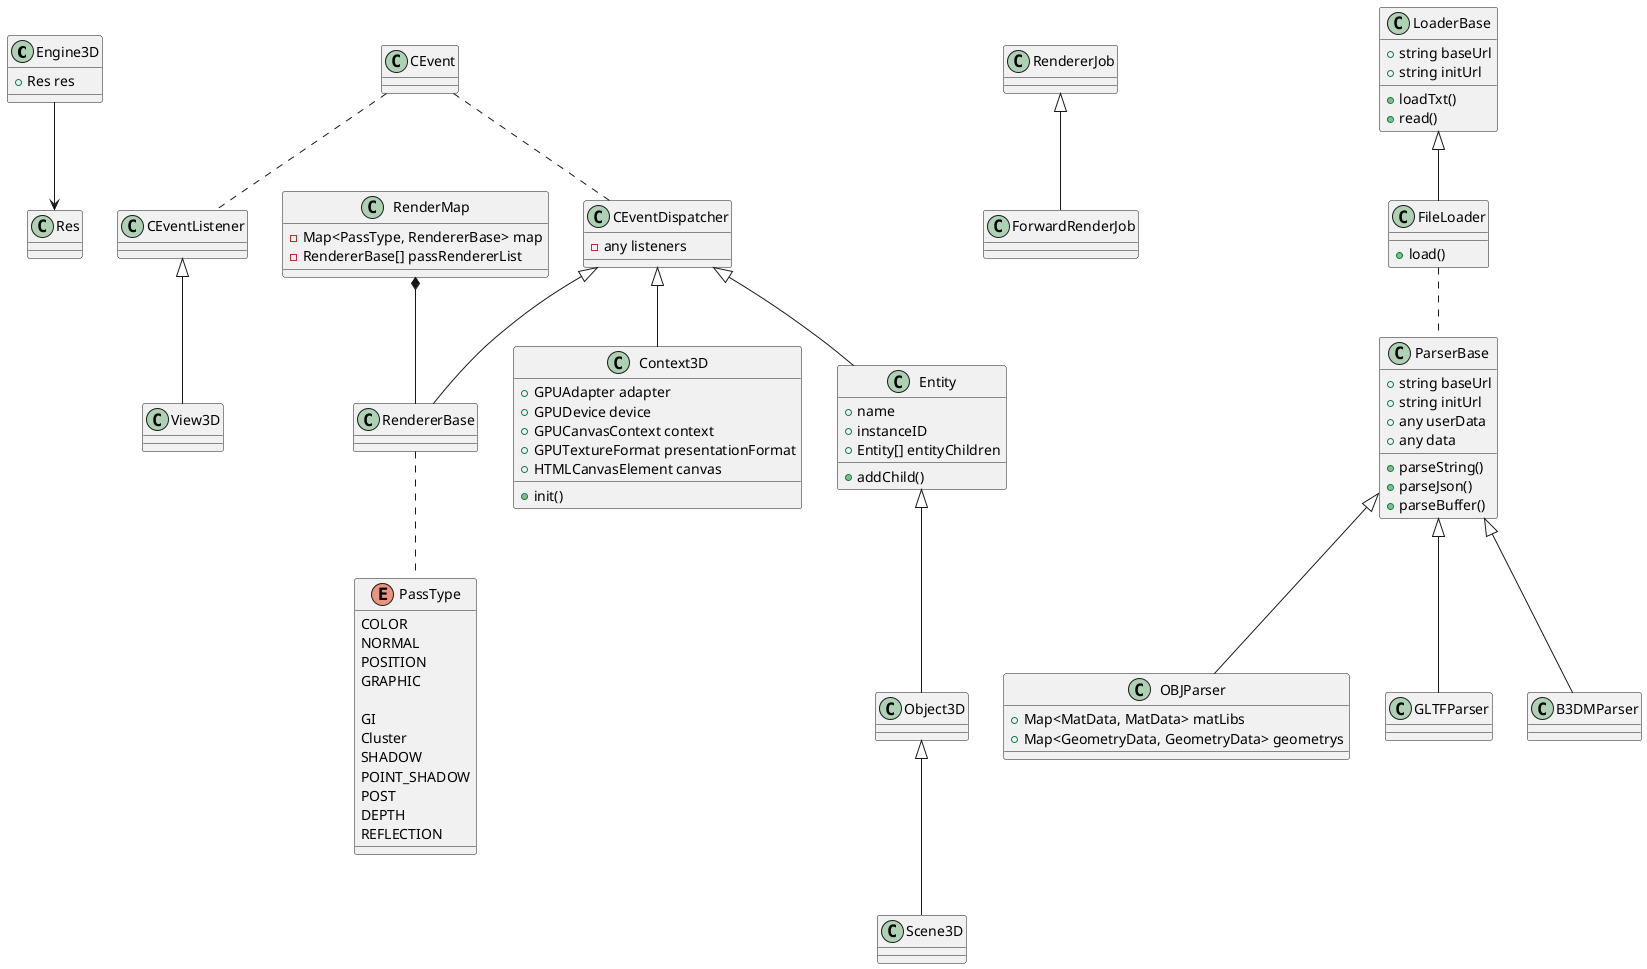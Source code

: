 @startuml

class Engine3D {
  +Res res
}

' asset
class Res

' Event
class CEvent
class CEventDispatcher {
  -any listeners
}
class CEventListener

' gfx/graphics/webGpu
class Context3D {
  +GPUAdapter adapter
  +GPUDevice device
  +GPUCanvasContext context
  +GPUTextureFormat presentationFormat
  +HTMLCanvasElement canvas

  +init()
}

' gfx/renderJob/jobs
class RendererJob
class ForwardRenderJob
class RenderMap {
  -Map<PassType, RendererBase> map
  -RendererBase[] passRendererList
}

' gfx/renderJob/passRenderer
class RendererBase

' gfx/renderJob/passRenderer/state
enum PassType {
  COLOR
  NORMAL
  POSITION
  GRAPHIC

  GI
  Cluster
  SHADOW
  POINT_SHADOW
  POST
  DEPTH
  REFLECTION
}

' core
class Scene3D
class View3D

' core/entities
class Entity {
  +name
  +instanceID
  +Entity[] entityChildren

  +addChild()
}
class Object3D


' loader
class LoaderBase {
  +string baseUrl
  +string initUrl

  +loadTxt()
  +read()
}
class FileLoader {
  +load()
}

' loader/parser
class ParserBase {
  +string baseUrl
  +string initUrl
  +any userData
  +any data

  +parseString()
  +parseJson()
  +parseBuffer()
}
class OBJParser {
  +Map<MatData, MatData> matLibs
  +Map<GeometryData, GeometryData> geometrys
}
class GLTFParser
class B3DMParser


' relations
Engine3D --> Res

CEvent .. CEventDispatcher
CEvent .. CEventListener

CEventDispatcher <|-- Context3D
RendererJob <|-- ForwardRenderJob

CEventDispatcher <|-- RendererBase
RendererBase .. PassType
RenderMap *-- RendererBase

CEventDispatcher <|-- Entity
Entity <|-- Object3D
Object3D <|-- Scene3D
CEventListener <|-- View3D

ParserBase <|-- OBJParser
ParserBase <|-- GLTFParser
ParserBase <|-- B3DMParser
LoaderBase <|-- FileLoader
FileLoader .. ParserBase

@enduml
